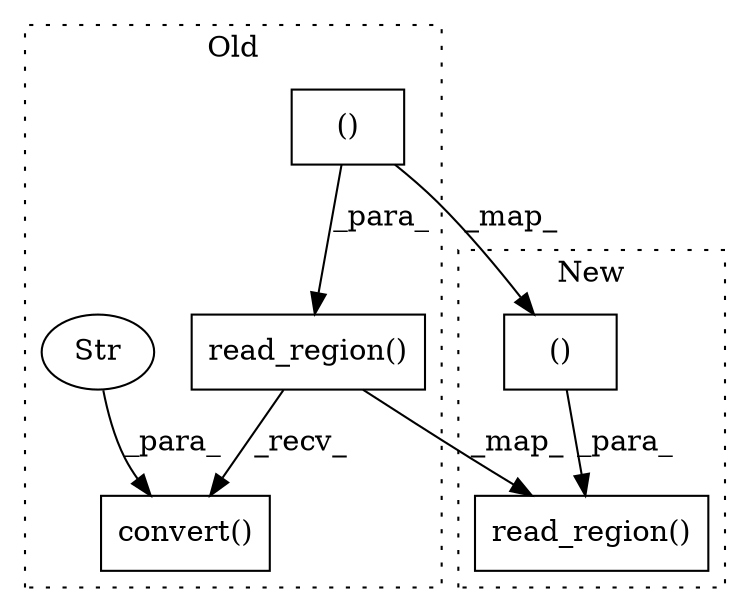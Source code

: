 digraph G {
subgraph cluster0 {
1 [label="read_region()" a="75" s="2503,2591" l="40,10" shape="box"];
3 [label="convert()" a="75" s="2503,2615" l="107,1" shape="box"];
4 [label="Str" a="66" s="2610" l="5" shape="ellipse"];
6 [label="()" a="54" s="2545" l="3" shape="box"];
label = "Old";
style="dotted";
}
subgraph cluster1 {
2 [label="read_region()" a="75" s="2503,2591" l="40,26" shape="box"];
5 [label="()" a="54" s="2545" l="3" shape="box"];
label = "New";
style="dotted";
}
1 -> 2 [label="_map_"];
1 -> 3 [label="_recv_"];
4 -> 3 [label="_para_"];
5 -> 2 [label="_para_"];
6 -> 5 [label="_map_"];
6 -> 1 [label="_para_"];
}